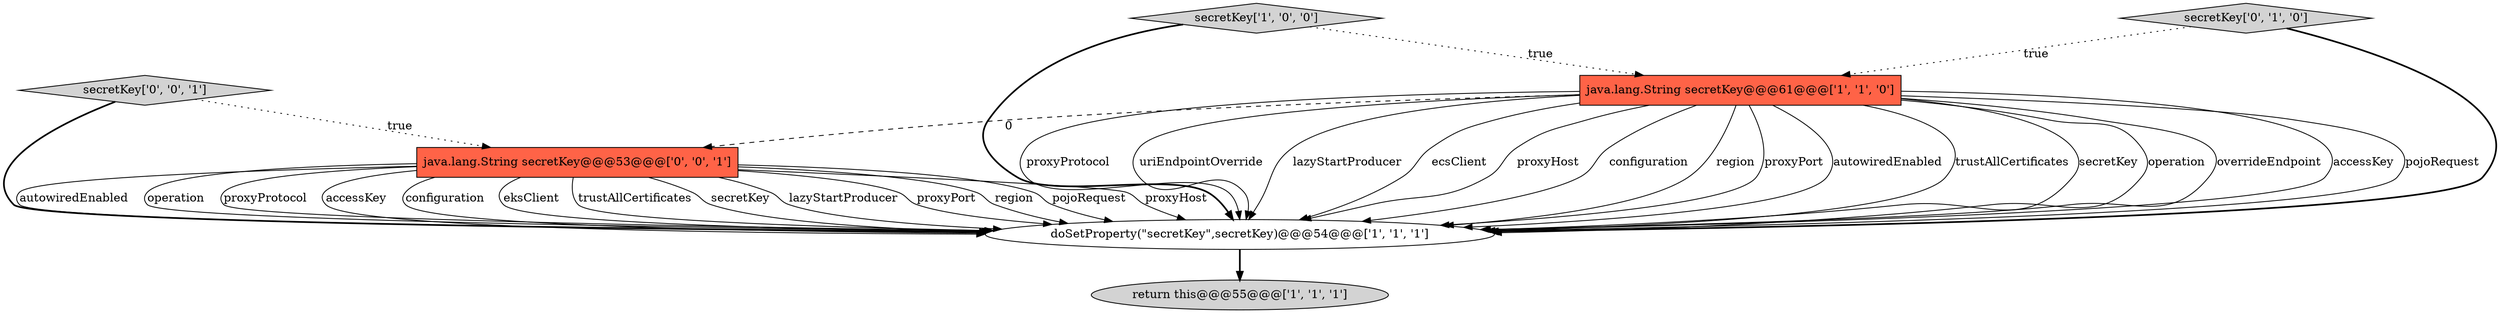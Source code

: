 digraph {
5 [style = filled, label = "secretKey['0', '0', '1']", fillcolor = lightgray, shape = diamond image = "AAA0AAABBB3BBB"];
3 [style = filled, label = "doSetProperty(\"secretKey\",secretKey)@@@54@@@['1', '1', '1']", fillcolor = white, shape = ellipse image = "AAA0AAABBB1BBB"];
2 [style = filled, label = "java.lang.String secretKey@@@61@@@['1', '1', '0']", fillcolor = tomato, shape = box image = "AAA0AAABBB1BBB"];
6 [style = filled, label = "java.lang.String secretKey@@@53@@@['0', '0', '1']", fillcolor = tomato, shape = box image = "AAA0AAABBB3BBB"];
0 [style = filled, label = "secretKey['1', '0', '0']", fillcolor = lightgray, shape = diamond image = "AAA0AAABBB1BBB"];
4 [style = filled, label = "secretKey['0', '1', '0']", fillcolor = lightgray, shape = diamond image = "AAA0AAABBB2BBB"];
1 [style = filled, label = "return this@@@55@@@['1', '1', '1']", fillcolor = lightgray, shape = ellipse image = "AAA0AAABBB1BBB"];
0->3 [style = bold, label=""];
5->3 [style = bold, label=""];
4->3 [style = bold, label=""];
6->3 [style = solid, label="autowiredEnabled"];
2->3 [style = solid, label="proxyProtocol"];
3->1 [style = bold, label=""];
2->3 [style = solid, label="uriEndpointOverride"];
6->3 [style = solid, label="operation"];
6->3 [style = solid, label="proxyProtocol"];
5->6 [style = dotted, label="true"];
6->3 [style = solid, label="accessKey"];
6->3 [style = solid, label="configuration"];
2->3 [style = solid, label="lazyStartProducer"];
2->3 [style = solid, label="ecsClient"];
2->3 [style = solid, label="proxyHost"];
2->3 [style = solid, label="configuration"];
2->3 [style = solid, label="region"];
2->3 [style = solid, label="proxyPort"];
6->3 [style = solid, label="eksClient"];
2->3 [style = solid, label="autowiredEnabled"];
6->3 [style = solid, label="trustAllCertificates"];
6->3 [style = solid, label="secretKey"];
2->3 [style = solid, label="trustAllCertificates"];
6->3 [style = solid, label="lazyStartProducer"];
2->3 [style = solid, label="secretKey"];
2->6 [style = dashed, label="0"];
2->3 [style = solid, label="operation"];
6->3 [style = solid, label="proxyPort"];
2->3 [style = solid, label="overrideEndpoint"];
6->3 [style = solid, label="region"];
0->2 [style = dotted, label="true"];
6->3 [style = solid, label="pojoRequest"];
2->3 [style = solid, label="accessKey"];
4->2 [style = dotted, label="true"];
2->3 [style = solid, label="pojoRequest"];
6->3 [style = solid, label="proxyHost"];
}
